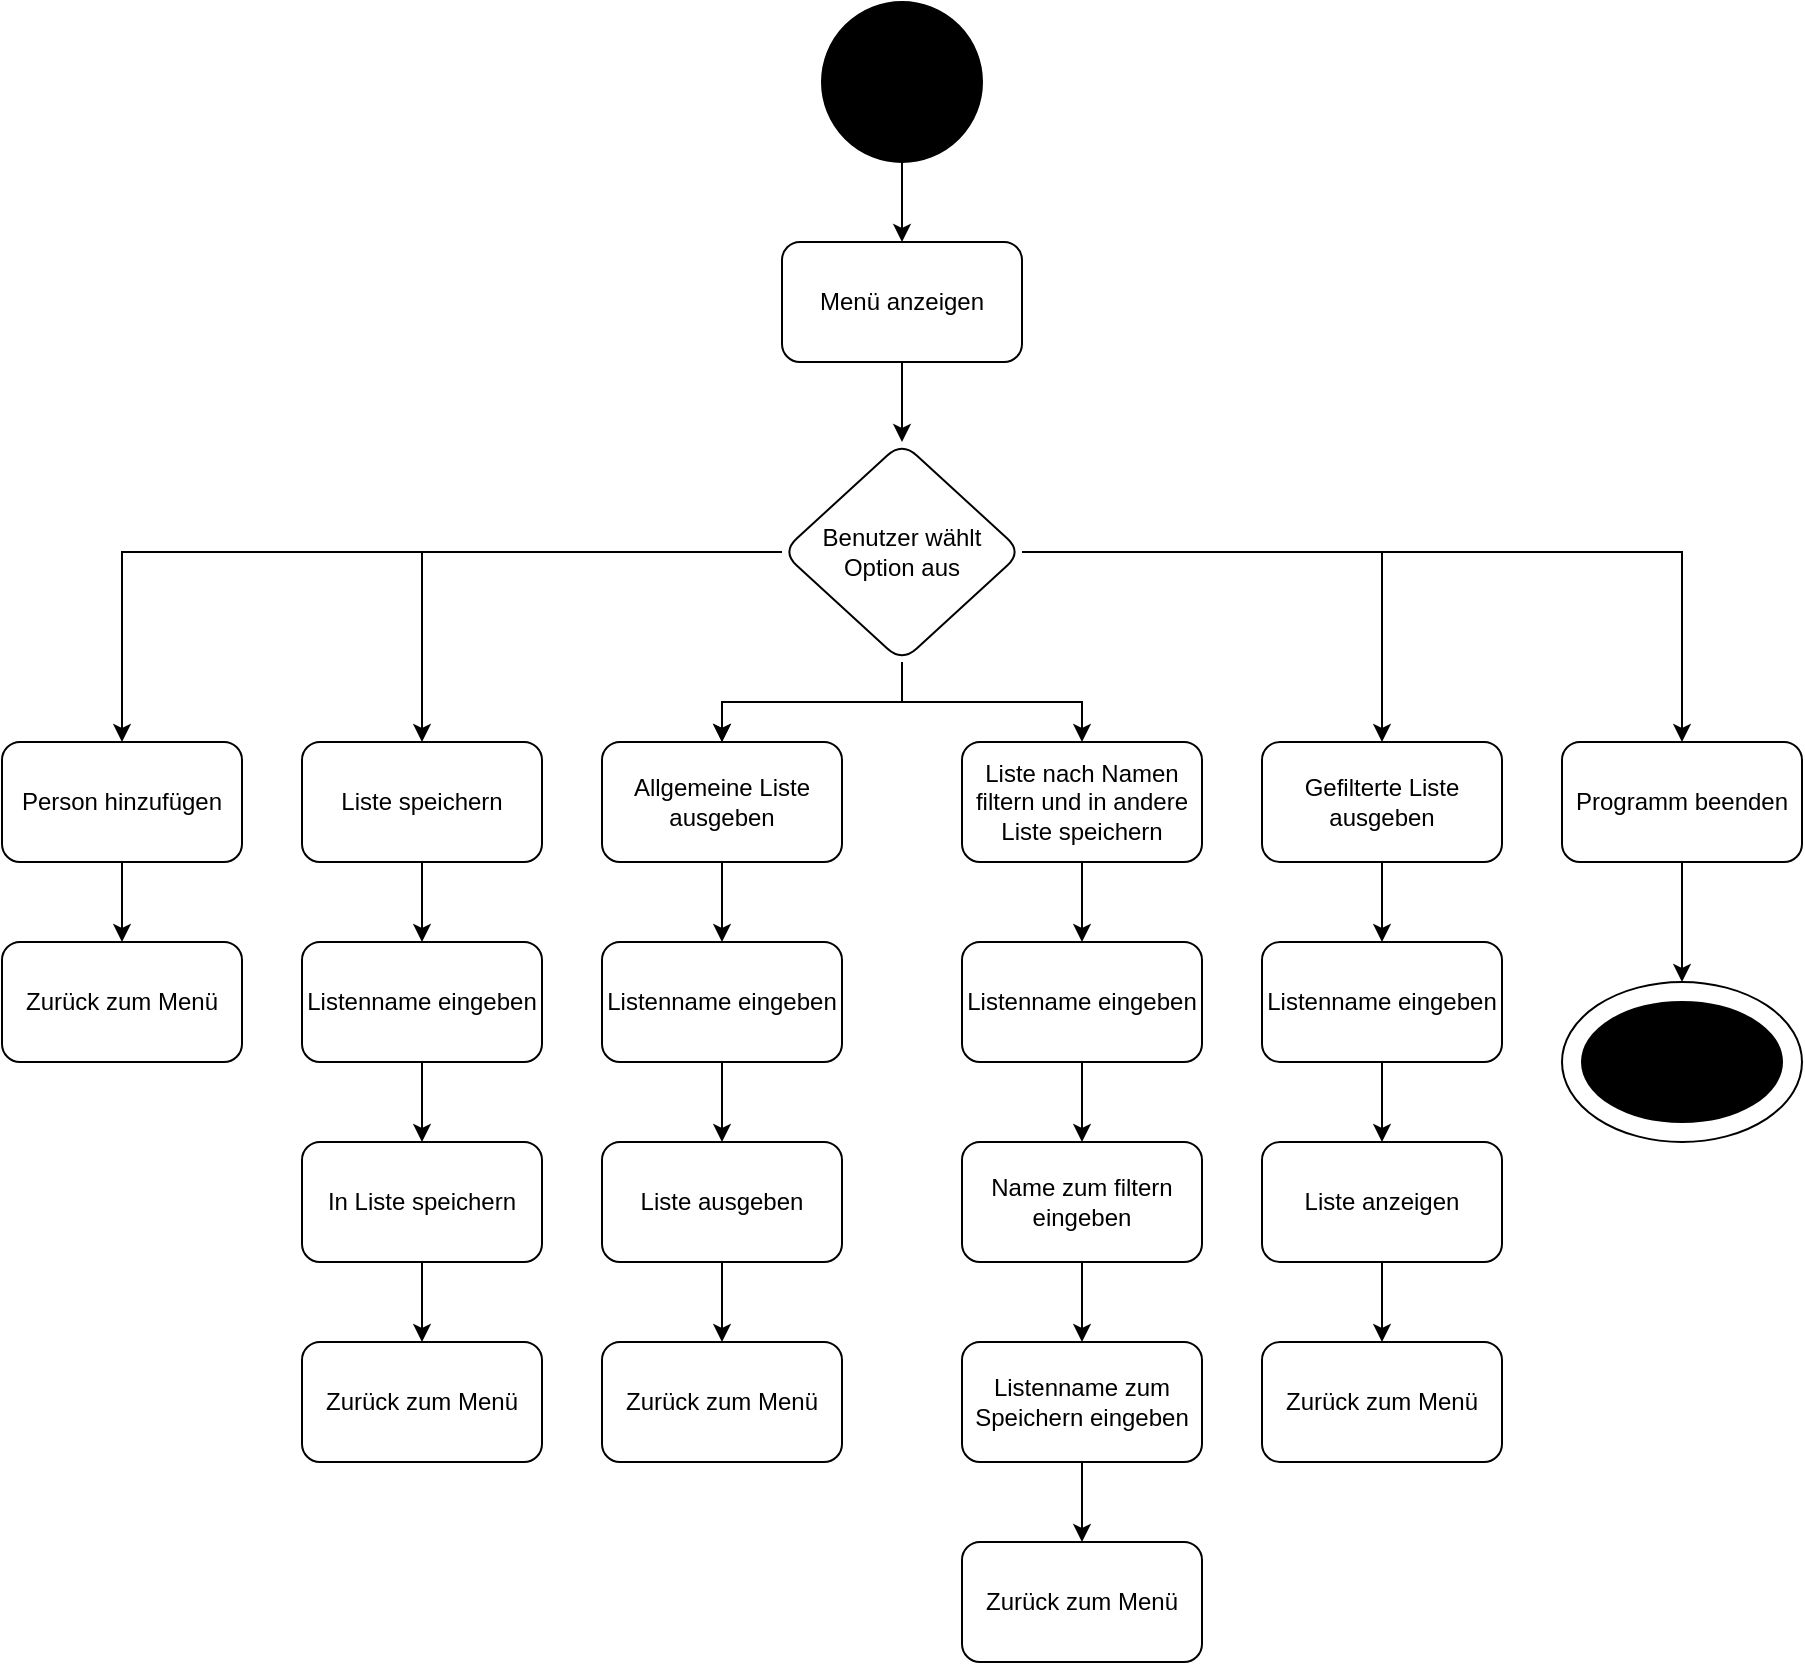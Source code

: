 <mxfile version="19.0.1" type="device"><diagram id="YWXVvI0v3743mCGTNYwl" name="Seite-1"><mxGraphModel dx="2105" dy="641" grid="1" gridSize="10" guides="1" tooltips="1" connect="1" arrows="1" fold="1" page="1" pageScale="1" pageWidth="827" pageHeight="1169" math="0" shadow="0"><root><mxCell id="0"/><mxCell id="1" parent="0"/><mxCell id="uKY3LIqdmaYkbIwbMF0U-5" value="" style="edgeStyle=orthogonalEdgeStyle;rounded=0;orthogonalLoop=1;jettySize=auto;html=1;" edge="1" parent="1" source="uKY3LIqdmaYkbIwbMF0U-1" target="uKY3LIqdmaYkbIwbMF0U-2"><mxGeometry relative="1" as="geometry"/></mxCell><mxCell id="uKY3LIqdmaYkbIwbMF0U-1" value="" style="ellipse;whiteSpace=wrap;html=1;aspect=fixed;fillColor=#000000;" vertex="1" parent="1"><mxGeometry x="360" y="30" width="80" height="80" as="geometry"/></mxCell><mxCell id="uKY3LIqdmaYkbIwbMF0U-10" value="" style="edgeStyle=orthogonalEdgeStyle;rounded=0;orthogonalLoop=1;jettySize=auto;html=1;" edge="1" parent="1" source="uKY3LIqdmaYkbIwbMF0U-2" target="uKY3LIqdmaYkbIwbMF0U-9"><mxGeometry relative="1" as="geometry"/></mxCell><mxCell id="uKY3LIqdmaYkbIwbMF0U-2" value="Menü anzeigen" style="rounded=1;whiteSpace=wrap;html=1;fillColor=#FFFFFF;" vertex="1" parent="1"><mxGeometry x="340" y="150" width="120" height="60" as="geometry"/></mxCell><mxCell id="uKY3LIqdmaYkbIwbMF0U-11" style="edgeStyle=orthogonalEdgeStyle;rounded=0;orthogonalLoop=1;jettySize=auto;html=1;" edge="1" parent="1" source="uKY3LIqdmaYkbIwbMF0U-9" target="uKY3LIqdmaYkbIwbMF0U-12"><mxGeometry relative="1" as="geometry"><mxPoint x="180" y="390" as="targetPoint"/></mxGeometry></mxCell><mxCell id="uKY3LIqdmaYkbIwbMF0U-14" value="" style="edgeStyle=orthogonalEdgeStyle;rounded=0;orthogonalLoop=1;jettySize=auto;html=1;" edge="1" parent="1" source="uKY3LIqdmaYkbIwbMF0U-9" target="uKY3LIqdmaYkbIwbMF0U-13"><mxGeometry relative="1" as="geometry"/></mxCell><mxCell id="uKY3LIqdmaYkbIwbMF0U-16" value="" style="edgeStyle=orthogonalEdgeStyle;rounded=0;orthogonalLoop=1;jettySize=auto;html=1;" edge="1" parent="1" source="uKY3LIqdmaYkbIwbMF0U-9" target="uKY3LIqdmaYkbIwbMF0U-15"><mxGeometry relative="1" as="geometry"/></mxCell><mxCell id="uKY3LIqdmaYkbIwbMF0U-18" value="" style="edgeStyle=orthogonalEdgeStyle;rounded=0;orthogonalLoop=1;jettySize=auto;html=1;" edge="1" parent="1" source="uKY3LIqdmaYkbIwbMF0U-9" target="uKY3LIqdmaYkbIwbMF0U-15"><mxGeometry relative="1" as="geometry"/></mxCell><mxCell id="uKY3LIqdmaYkbIwbMF0U-20" value="" style="edgeStyle=orthogonalEdgeStyle;rounded=0;orthogonalLoop=1;jettySize=auto;html=1;" edge="1" parent="1" source="uKY3LIqdmaYkbIwbMF0U-9" target="uKY3LIqdmaYkbIwbMF0U-19"><mxGeometry relative="1" as="geometry"/></mxCell><mxCell id="uKY3LIqdmaYkbIwbMF0U-22" value="" style="edgeStyle=orthogonalEdgeStyle;rounded=0;orthogonalLoop=1;jettySize=auto;html=1;" edge="1" parent="1" source="uKY3LIqdmaYkbIwbMF0U-9" target="uKY3LIqdmaYkbIwbMF0U-21"><mxGeometry relative="1" as="geometry"/></mxCell><mxCell id="uKY3LIqdmaYkbIwbMF0U-24" value="" style="edgeStyle=orthogonalEdgeStyle;rounded=0;orthogonalLoop=1;jettySize=auto;html=1;" edge="1" parent="1" source="uKY3LIqdmaYkbIwbMF0U-9" target="uKY3LIqdmaYkbIwbMF0U-23"><mxGeometry relative="1" as="geometry"/></mxCell><mxCell id="uKY3LIqdmaYkbIwbMF0U-9" value="Benutzer wählt Option aus" style="rhombus;whiteSpace=wrap;html=1;fillColor=#FFFFFF;rounded=1;" vertex="1" parent="1"><mxGeometry x="340" y="250" width="120" height="110" as="geometry"/></mxCell><mxCell id="uKY3LIqdmaYkbIwbMF0U-52" value="" style="edgeStyle=orthogonalEdgeStyle;rounded=0;orthogonalLoop=1;jettySize=auto;html=1;" edge="1" parent="1" source="uKY3LIqdmaYkbIwbMF0U-12" target="uKY3LIqdmaYkbIwbMF0U-51"><mxGeometry relative="1" as="geometry"/></mxCell><mxCell id="uKY3LIqdmaYkbIwbMF0U-12" value="Person hinzufügen" style="rounded=1;whiteSpace=wrap;html=1;fillColor=#FFFFFF;" vertex="1" parent="1"><mxGeometry x="-50" y="400" width="120" height="60" as="geometry"/></mxCell><mxCell id="uKY3LIqdmaYkbIwbMF0U-48" value="" style="edgeStyle=orthogonalEdgeStyle;rounded=0;orthogonalLoop=1;jettySize=auto;html=1;" edge="1" parent="1" source="uKY3LIqdmaYkbIwbMF0U-13" target="uKY3LIqdmaYkbIwbMF0U-45"><mxGeometry relative="1" as="geometry"/></mxCell><mxCell id="uKY3LIqdmaYkbIwbMF0U-13" value="Liste speichern" style="whiteSpace=wrap;html=1;fillColor=#FFFFFF;rounded=1;" vertex="1" parent="1"><mxGeometry x="100" y="400" width="120" height="60" as="geometry"/></mxCell><mxCell id="uKY3LIqdmaYkbIwbMF0U-49" value="" style="edgeStyle=orthogonalEdgeStyle;rounded=0;orthogonalLoop=1;jettySize=auto;html=1;" edge="1" parent="1" source="uKY3LIqdmaYkbIwbMF0U-15" target="uKY3LIqdmaYkbIwbMF0U-44"><mxGeometry relative="1" as="geometry"/></mxCell><mxCell id="uKY3LIqdmaYkbIwbMF0U-15" value="Allgemeine Liste ausgeben" style="whiteSpace=wrap;html=1;fillColor=#FFFFFF;rounded=1;" vertex="1" parent="1"><mxGeometry x="250" y="400" width="120" height="60" as="geometry"/></mxCell><mxCell id="uKY3LIqdmaYkbIwbMF0U-50" value="" style="edgeStyle=orthogonalEdgeStyle;rounded=0;orthogonalLoop=1;jettySize=auto;html=1;" edge="1" parent="1" source="uKY3LIqdmaYkbIwbMF0U-19" target="uKY3LIqdmaYkbIwbMF0U-43"><mxGeometry relative="1" as="geometry"/></mxCell><mxCell id="uKY3LIqdmaYkbIwbMF0U-19" value="Liste nach Namen filtern und in andere Liste speichern" style="whiteSpace=wrap;html=1;fillColor=#FFFFFF;rounded=1;" vertex="1" parent="1"><mxGeometry x="430" y="400" width="120" height="60" as="geometry"/></mxCell><mxCell id="uKY3LIqdmaYkbIwbMF0U-38" value="" style="edgeStyle=orthogonalEdgeStyle;rounded=0;orthogonalLoop=1;jettySize=auto;html=1;" edge="1" parent="1" source="uKY3LIqdmaYkbIwbMF0U-21" target="uKY3LIqdmaYkbIwbMF0U-28"><mxGeometry relative="1" as="geometry"/></mxCell><mxCell id="uKY3LIqdmaYkbIwbMF0U-21" value="Gefilterte Liste ausgeben" style="whiteSpace=wrap;html=1;fillColor=#FFFFFF;rounded=1;" vertex="1" parent="1"><mxGeometry x="580" y="400" width="120" height="60" as="geometry"/></mxCell><mxCell id="uKY3LIqdmaYkbIwbMF0U-26" value="" style="edgeStyle=orthogonalEdgeStyle;rounded=0;orthogonalLoop=1;jettySize=auto;html=1;" edge="1" parent="1" source="uKY3LIqdmaYkbIwbMF0U-23" target="uKY3LIqdmaYkbIwbMF0U-25"><mxGeometry relative="1" as="geometry"/></mxCell><mxCell id="uKY3LIqdmaYkbIwbMF0U-23" value="Programm beenden" style="whiteSpace=wrap;html=1;fillColor=#FFFFFF;rounded=1;" vertex="1" parent="1"><mxGeometry x="730" y="400" width="120" height="60" as="geometry"/></mxCell><mxCell id="uKY3LIqdmaYkbIwbMF0U-25" value="" style="ellipse;whiteSpace=wrap;html=1;fillColor=#FFFFFF;" vertex="1" parent="1"><mxGeometry x="730" y="520" width="120" height="80" as="geometry"/></mxCell><mxCell id="uKY3LIqdmaYkbIwbMF0U-27" value="" style="ellipse;whiteSpace=wrap;html=1;fillColor=#000000;" vertex="1" parent="1"><mxGeometry x="740" y="530" width="100" height="60" as="geometry"/></mxCell><mxCell id="uKY3LIqdmaYkbIwbMF0U-40" value="" style="edgeStyle=orthogonalEdgeStyle;rounded=0;orthogonalLoop=1;jettySize=auto;html=1;" edge="1" parent="1" source="uKY3LIqdmaYkbIwbMF0U-28" target="uKY3LIqdmaYkbIwbMF0U-39"><mxGeometry relative="1" as="geometry"/></mxCell><mxCell id="uKY3LIqdmaYkbIwbMF0U-28" value="Listenname eingeben" style="rounded=1;whiteSpace=wrap;html=1;fillColor=#FFFFFF;" vertex="1" parent="1"><mxGeometry x="580" y="500" width="120" height="60" as="geometry"/></mxCell><mxCell id="uKY3LIqdmaYkbIwbMF0U-42" value="" style="edgeStyle=orthogonalEdgeStyle;rounded=0;orthogonalLoop=1;jettySize=auto;html=1;" edge="1" parent="1" source="uKY3LIqdmaYkbIwbMF0U-39" target="uKY3LIqdmaYkbIwbMF0U-41"><mxGeometry relative="1" as="geometry"/></mxCell><mxCell id="uKY3LIqdmaYkbIwbMF0U-39" value="Liste anzeigen" style="rounded=1;whiteSpace=wrap;html=1;fillColor=#FFFFFF;" vertex="1" parent="1"><mxGeometry x="580" y="600" width="120" height="60" as="geometry"/></mxCell><mxCell id="uKY3LIqdmaYkbIwbMF0U-41" value="Zurück zum Menü" style="rounded=1;whiteSpace=wrap;html=1;fillColor=#FFFFFF;" vertex="1" parent="1"><mxGeometry x="580" y="700" width="120" height="60" as="geometry"/></mxCell><mxCell id="uKY3LIqdmaYkbIwbMF0U-62" value="" style="edgeStyle=orthogonalEdgeStyle;rounded=0;orthogonalLoop=1;jettySize=auto;html=1;" edge="1" parent="1" source="uKY3LIqdmaYkbIwbMF0U-43" target="uKY3LIqdmaYkbIwbMF0U-61"><mxGeometry relative="1" as="geometry"/></mxCell><mxCell id="uKY3LIqdmaYkbIwbMF0U-43" value="Listenname eingeben" style="rounded=1;whiteSpace=wrap;html=1;fillColor=#FFFFFF;" vertex="1" parent="1"><mxGeometry x="430" y="500" width="120" height="60" as="geometry"/></mxCell><mxCell id="uKY3LIqdmaYkbIwbMF0U-58" value="" style="edgeStyle=orthogonalEdgeStyle;rounded=0;orthogonalLoop=1;jettySize=auto;html=1;" edge="1" parent="1" source="uKY3LIqdmaYkbIwbMF0U-44" target="uKY3LIqdmaYkbIwbMF0U-57"><mxGeometry relative="1" as="geometry"/></mxCell><mxCell id="uKY3LIqdmaYkbIwbMF0U-44" value="Listenname eingeben" style="rounded=1;whiteSpace=wrap;html=1;fillColor=#FFFFFF;" vertex="1" parent="1"><mxGeometry x="250" y="500" width="120" height="60" as="geometry"/></mxCell><mxCell id="uKY3LIqdmaYkbIwbMF0U-54" value="" style="edgeStyle=orthogonalEdgeStyle;rounded=0;orthogonalLoop=1;jettySize=auto;html=1;" edge="1" parent="1" source="uKY3LIqdmaYkbIwbMF0U-45" target="uKY3LIqdmaYkbIwbMF0U-53"><mxGeometry relative="1" as="geometry"/></mxCell><mxCell id="uKY3LIqdmaYkbIwbMF0U-45" value="Listenname eingeben" style="rounded=1;whiteSpace=wrap;html=1;fillColor=#FFFFFF;" vertex="1" parent="1"><mxGeometry x="100" y="500" width="120" height="60" as="geometry"/></mxCell><mxCell id="uKY3LIqdmaYkbIwbMF0U-51" value="Zurück zum Menü" style="rounded=1;whiteSpace=wrap;html=1;fillColor=#FFFFFF;" vertex="1" parent="1"><mxGeometry x="-50" y="500" width="120" height="60" as="geometry"/></mxCell><mxCell id="uKY3LIqdmaYkbIwbMF0U-56" value="" style="edgeStyle=orthogonalEdgeStyle;rounded=0;orthogonalLoop=1;jettySize=auto;html=1;" edge="1" parent="1" source="uKY3LIqdmaYkbIwbMF0U-53" target="uKY3LIqdmaYkbIwbMF0U-55"><mxGeometry relative="1" as="geometry"/></mxCell><mxCell id="uKY3LIqdmaYkbIwbMF0U-53" value="In Liste speichern" style="rounded=1;whiteSpace=wrap;html=1;fillColor=#FFFFFF;" vertex="1" parent="1"><mxGeometry x="100" y="600" width="120" height="60" as="geometry"/></mxCell><mxCell id="uKY3LIqdmaYkbIwbMF0U-55" value="Zurück zum Menü" style="rounded=1;whiteSpace=wrap;html=1;fillColor=#FFFFFF;" vertex="1" parent="1"><mxGeometry x="100" y="700" width="120" height="60" as="geometry"/></mxCell><mxCell id="uKY3LIqdmaYkbIwbMF0U-60" value="" style="edgeStyle=orthogonalEdgeStyle;rounded=0;orthogonalLoop=1;jettySize=auto;html=1;" edge="1" parent="1" source="uKY3LIqdmaYkbIwbMF0U-57" target="uKY3LIqdmaYkbIwbMF0U-59"><mxGeometry relative="1" as="geometry"/></mxCell><mxCell id="uKY3LIqdmaYkbIwbMF0U-57" value="Liste ausgeben" style="rounded=1;whiteSpace=wrap;html=1;fillColor=#FFFFFF;" vertex="1" parent="1"><mxGeometry x="250" y="600" width="120" height="60" as="geometry"/></mxCell><mxCell id="uKY3LIqdmaYkbIwbMF0U-59" value="Zurück zum Menü" style="rounded=1;whiteSpace=wrap;html=1;fillColor=#FFFFFF;" vertex="1" parent="1"><mxGeometry x="250" y="700" width="120" height="60" as="geometry"/></mxCell><mxCell id="uKY3LIqdmaYkbIwbMF0U-64" value="" style="edgeStyle=orthogonalEdgeStyle;rounded=0;orthogonalLoop=1;jettySize=auto;html=1;" edge="1" parent="1" source="uKY3LIqdmaYkbIwbMF0U-61" target="uKY3LIqdmaYkbIwbMF0U-63"><mxGeometry relative="1" as="geometry"/></mxCell><mxCell id="uKY3LIqdmaYkbIwbMF0U-61" value="Name zum filtern eingeben" style="whiteSpace=wrap;html=1;fillColor=#FFFFFF;rounded=1;" vertex="1" parent="1"><mxGeometry x="430" y="600" width="120" height="60" as="geometry"/></mxCell><mxCell id="uKY3LIqdmaYkbIwbMF0U-66" value="" style="edgeStyle=orthogonalEdgeStyle;rounded=0;orthogonalLoop=1;jettySize=auto;html=1;" edge="1" parent="1" source="uKY3LIqdmaYkbIwbMF0U-63" target="uKY3LIqdmaYkbIwbMF0U-65"><mxGeometry relative="1" as="geometry"/></mxCell><mxCell id="uKY3LIqdmaYkbIwbMF0U-63" value="Listenname zum Speichern eingeben" style="whiteSpace=wrap;html=1;fillColor=#FFFFFF;rounded=1;" vertex="1" parent="1"><mxGeometry x="430" y="700" width="120" height="60" as="geometry"/></mxCell><mxCell id="uKY3LIqdmaYkbIwbMF0U-65" value="Zurück zum Menü" style="rounded=1;whiteSpace=wrap;html=1;fillColor=#FFFFFF;" vertex="1" parent="1"><mxGeometry x="430" y="800" width="120" height="60" as="geometry"/></mxCell></root></mxGraphModel></diagram></mxfile>